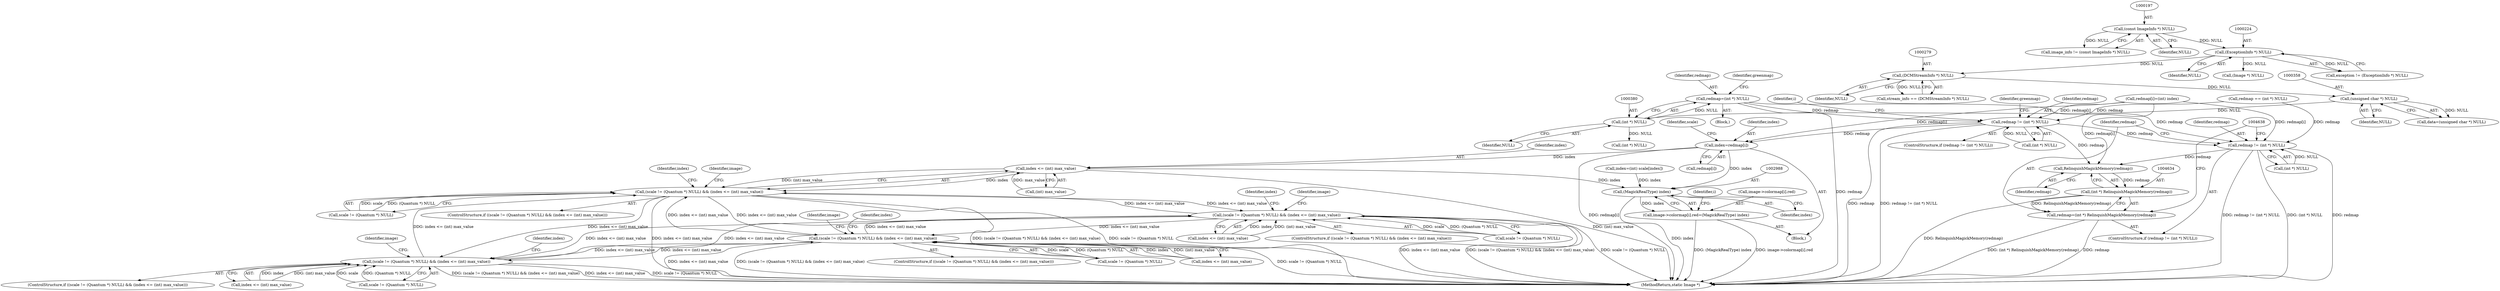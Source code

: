 digraph "0_ImageMagick_5511ef530576ed18fd636baa3bb4eda3d667665d@pointer" {
"1000377" [label="(Call,redmap=(int *) NULL)"];
"1000379" [label="(Call,(int *) NULL)"];
"1000357" [label="(Call,(unsigned char *) NULL)"];
"1000278" [label="(Call,(DCMStreamInfo *) NULL)"];
"1000223" [label="(Call,(ExceptionInfo *) NULL)"];
"1000196" [label="(Call,(const ImageInfo *) NULL)"];
"1002938" [label="(Call,redmap != (int *) NULL)"];
"1002955" [label="(Call,index=redmap[i])"];
"1002967" [label="(Call,index <= (int) max_value)"];
"1002961" [label="(Call,(scale != (Quantum *) NULL) && (index <= (int) max_value))"];
"1003014" [label="(Call,(scale != (Quantum *) NULL) && (index <= (int) max_value))"];
"1003067" [label="(Call,(scale != (Quantum *) NULL) && (index <= (int) max_value))"];
"1003120" [label="(Call,(scale != (Quantum *) NULL) && (index <= (int) max_value))"];
"1002987" [label="(Call,(MagickRealType) index)"];
"1002979" [label="(Call,image->colormap[i].red=(MagickRealType) index)"];
"1004626" [label="(Call,redmap != (int *) NULL)"];
"1004635" [label="(Call,RelinquishMagickMemory(redmap))"];
"1004633" [label="(Call,(int *) RelinquishMagickMemory(redmap))"];
"1004631" [label="(Call,redmap=(int *) RelinquishMagickMemory(redmap))"];
"1002940" [label="(Call,(int *) NULL)"];
"1003121" [label="(Call,scale != (Quantum *) NULL)"];
"1004636" [label="(Identifier,redmap)"];
"1002992" [label="(Identifier,greenmap)"];
"1002957" [label="(Call,redmap[i])"];
"1002939" [label="(Identifier,redmap)"];
"1003079" [label="(Identifier,index)"];
"1004626" [label="(Call,redmap != (int *) NULL)"];
"1002989" [label="(Identifier,index)"];
"1000223" [label="(Call,(ExceptionInfo *) NULL)"];
"1003015" [label="(Call,scale != (Quantum *) NULL)"];
"1000276" [label="(Call,stream_info == (DCMStreamInfo *) NULL)"];
"1003020" [label="(Call,index <= (int) max_value)"];
"1003036" [label="(Identifier,image)"];
"1003066" [label="(ControlStructure,if ((scale != (Quantum *) NULL) && (index <= (int) max_value)))"];
"1004632" [label="(Identifier,redmap)"];
"1004644" [label="(MethodReturn,static Image *)"];
"1002953" [label="(Identifier,i)"];
"1002980" [label="(Call,image->colormap[i].red)"];
"1000194" [label="(Call,image_info != (const ImageInfo *) NULL)"];
"1004633" [label="(Call,(int *) RelinquishMagickMemory(redmap))"];
"1002961" [label="(Call,(scale != (Quantum *) NULL) && (index <= (int) max_value))"];
"1000225" [label="(Identifier,NULL)"];
"1000278" [label="(Call,(DCMStreamInfo *) NULL)"];
"1000357" [label="(Call,(unsigned char *) NULL)"];
"1002938" [label="(Call,redmap != (int *) NULL)"];
"1003120" [label="(Call,(scale != (Quantum *) NULL) && (index <= (int) max_value))"];
"1002937" [label="(ControlStructure,if (redmap != (int *) NULL))"];
"1003026" [label="(Identifier,index)"];
"1004628" [label="(Call,(int *) NULL)"];
"1002983" [label="(Identifier,image)"];
"1003067" [label="(Call,(scale != (Quantum *) NULL) && (index <= (int) max_value))"];
"1000280" [label="(Identifier,NULL)"];
"1001710" [label="(Call,redmap == (int *) NULL)"];
"1002960" [label="(ControlStructure,if ((scale != (Quantum *) NULL) && (index <= (int) max_value)))"];
"1002962" [label="(Call,scale != (Quantum *) NULL)"];
"1003089" [label="(Identifier,image)"];
"1000254" [label="(Call,(Image *) NULL)"];
"1004627" [label="(Identifier,redmap)"];
"1000196" [label="(Call,(const ImageInfo *) NULL)"];
"1002972" [label="(Call,index=(int) scale[index])"];
"1000359" [label="(Identifier,NULL)"];
"1003142" [label="(Identifier,image)"];
"1004635" [label="(Call,RelinquishMagickMemory(redmap))"];
"1003119" [label="(ControlStructure,if ((scale != (Quantum *) NULL) && (index <= (int) max_value)))"];
"1000383" [label="(Identifier,greenmap)"];
"1000355" [label="(Call,data=(unsigned char *) NULL)"];
"1002954" [label="(Block,)"];
"1002967" [label="(Call,index <= (int) max_value)"];
"1004625" [label="(ControlStructure,if (redmap != (int *) NULL))"];
"1003126" [label="(Call,index <= (int) max_value)"];
"1002973" [label="(Identifier,index)"];
"1000377" [label="(Call,redmap=(int *) NULL)"];
"1000379" [label="(Call,(int *) NULL)"];
"1000381" [label="(Identifier,NULL)"];
"1000221" [label="(Call,exception != (ExceptionInfo *) NULL)"];
"1003068" [label="(Call,scale != (Quantum *) NULL)"];
"1002945" [label="(Identifier,i)"];
"1000378" [label="(Identifier,redmap)"];
"1000144" [label="(Block,)"];
"1002963" [label="(Identifier,scale)"];
"1002968" [label="(Identifier,index)"];
"1003013" [label="(ControlStructure,if ((scale != (Quantum *) NULL) && (index <= (int) max_value)))"];
"1001766" [label="(Call,redmap[i]=(int) index)"];
"1003014" [label="(Call,(scale != (Quantum *) NULL) && (index <= (int) max_value))"];
"1004631" [label="(Call,redmap=(int *) RelinquishMagickMemory(redmap))"];
"1002987" [label="(Call,(MagickRealType) index)"];
"1002956" [label="(Identifier,index)"];
"1003073" [label="(Call,index <= (int) max_value)"];
"1002969" [label="(Call,(int) max_value)"];
"1000384" [label="(Call,(int *) NULL)"];
"1003132" [label="(Identifier,index)"];
"1000198" [label="(Identifier,NULL)"];
"1002955" [label="(Call,index=redmap[i])"];
"1002979" [label="(Call,image->colormap[i].red=(MagickRealType) index)"];
"1000377" -> "1000144"  [label="AST: "];
"1000377" -> "1000379"  [label="CFG: "];
"1000378" -> "1000377"  [label="AST: "];
"1000379" -> "1000377"  [label="AST: "];
"1000383" -> "1000377"  [label="CFG: "];
"1000377" -> "1004644"  [label="DDG: redmap"];
"1000379" -> "1000377"  [label="DDG: NULL"];
"1000377" -> "1002938"  [label="DDG: redmap"];
"1000377" -> "1004626"  [label="DDG: redmap"];
"1000379" -> "1000381"  [label="CFG: "];
"1000380" -> "1000379"  [label="AST: "];
"1000381" -> "1000379"  [label="AST: "];
"1000357" -> "1000379"  [label="DDG: NULL"];
"1000379" -> "1000384"  [label="DDG: NULL"];
"1000357" -> "1000355"  [label="AST: "];
"1000357" -> "1000359"  [label="CFG: "];
"1000358" -> "1000357"  [label="AST: "];
"1000359" -> "1000357"  [label="AST: "];
"1000355" -> "1000357"  [label="CFG: "];
"1000357" -> "1000355"  [label="DDG: NULL"];
"1000278" -> "1000357"  [label="DDG: NULL"];
"1000278" -> "1000276"  [label="AST: "];
"1000278" -> "1000280"  [label="CFG: "];
"1000279" -> "1000278"  [label="AST: "];
"1000280" -> "1000278"  [label="AST: "];
"1000276" -> "1000278"  [label="CFG: "];
"1000278" -> "1000276"  [label="DDG: NULL"];
"1000223" -> "1000278"  [label="DDG: NULL"];
"1000223" -> "1000221"  [label="AST: "];
"1000223" -> "1000225"  [label="CFG: "];
"1000224" -> "1000223"  [label="AST: "];
"1000225" -> "1000223"  [label="AST: "];
"1000221" -> "1000223"  [label="CFG: "];
"1000223" -> "1000221"  [label="DDG: NULL"];
"1000196" -> "1000223"  [label="DDG: NULL"];
"1000223" -> "1000254"  [label="DDG: NULL"];
"1000196" -> "1000194"  [label="AST: "];
"1000196" -> "1000198"  [label="CFG: "];
"1000197" -> "1000196"  [label="AST: "];
"1000198" -> "1000196"  [label="AST: "];
"1000194" -> "1000196"  [label="CFG: "];
"1000196" -> "1000194"  [label="DDG: NULL"];
"1002938" -> "1002937"  [label="AST: "];
"1002938" -> "1002940"  [label="CFG: "];
"1002939" -> "1002938"  [label="AST: "];
"1002940" -> "1002938"  [label="AST: "];
"1002945" -> "1002938"  [label="CFG: "];
"1002992" -> "1002938"  [label="CFG: "];
"1002938" -> "1004644"  [label="DDG: redmap"];
"1002938" -> "1004644"  [label="DDG: redmap != (int *) NULL"];
"1001766" -> "1002938"  [label="DDG: redmap[i]"];
"1001710" -> "1002938"  [label="DDG: redmap"];
"1002940" -> "1002938"  [label="DDG: NULL"];
"1002938" -> "1002955"  [label="DDG: redmap"];
"1002938" -> "1004626"  [label="DDG: redmap"];
"1002938" -> "1004635"  [label="DDG: redmap"];
"1002955" -> "1002954"  [label="AST: "];
"1002955" -> "1002957"  [label="CFG: "];
"1002956" -> "1002955"  [label="AST: "];
"1002957" -> "1002955"  [label="AST: "];
"1002963" -> "1002955"  [label="CFG: "];
"1002955" -> "1004644"  [label="DDG: redmap[i]"];
"1001766" -> "1002955"  [label="DDG: redmap[i]"];
"1002955" -> "1002967"  [label="DDG: index"];
"1002955" -> "1002987"  [label="DDG: index"];
"1002967" -> "1002961"  [label="AST: "];
"1002967" -> "1002969"  [label="CFG: "];
"1002968" -> "1002967"  [label="AST: "];
"1002969" -> "1002967"  [label="AST: "];
"1002961" -> "1002967"  [label="CFG: "];
"1002967" -> "1004644"  [label="DDG: (int) max_value"];
"1002967" -> "1002961"  [label="DDG: index"];
"1002967" -> "1002961"  [label="DDG: (int) max_value"];
"1002969" -> "1002967"  [label="DDG: max_value"];
"1002967" -> "1002987"  [label="DDG: index"];
"1002961" -> "1002960"  [label="AST: "];
"1002961" -> "1002962"  [label="CFG: "];
"1002962" -> "1002961"  [label="AST: "];
"1002973" -> "1002961"  [label="CFG: "];
"1002983" -> "1002961"  [label="CFG: "];
"1002961" -> "1004644"  [label="DDG: index <= (int) max_value"];
"1002961" -> "1004644"  [label="DDG: (scale != (Quantum *) NULL) && (index <= (int) max_value)"];
"1002961" -> "1004644"  [label="DDG: scale != (Quantum *) NULL"];
"1002962" -> "1002961"  [label="DDG: scale"];
"1002962" -> "1002961"  [label="DDG: (Quantum *) NULL"];
"1003014" -> "1002961"  [label="DDG: index <= (int) max_value"];
"1003067" -> "1002961"  [label="DDG: index <= (int) max_value"];
"1003120" -> "1002961"  [label="DDG: index <= (int) max_value"];
"1002961" -> "1003014"  [label="DDG: index <= (int) max_value"];
"1002961" -> "1003067"  [label="DDG: index <= (int) max_value"];
"1002961" -> "1003120"  [label="DDG: index <= (int) max_value"];
"1003014" -> "1003013"  [label="AST: "];
"1003014" -> "1003015"  [label="CFG: "];
"1003014" -> "1003020"  [label="CFG: "];
"1003015" -> "1003014"  [label="AST: "];
"1003020" -> "1003014"  [label="AST: "];
"1003026" -> "1003014"  [label="CFG: "];
"1003036" -> "1003014"  [label="CFG: "];
"1003014" -> "1004644"  [label="DDG: index <= (int) max_value"];
"1003014" -> "1004644"  [label="DDG: (scale != (Quantum *) NULL) && (index <= (int) max_value)"];
"1003014" -> "1004644"  [label="DDG: scale != (Quantum *) NULL"];
"1003015" -> "1003014"  [label="DDG: scale"];
"1003015" -> "1003014"  [label="DDG: (Quantum *) NULL"];
"1003020" -> "1003014"  [label="DDG: index"];
"1003020" -> "1003014"  [label="DDG: (int) max_value"];
"1003067" -> "1003014"  [label="DDG: index <= (int) max_value"];
"1003120" -> "1003014"  [label="DDG: index <= (int) max_value"];
"1003014" -> "1003067"  [label="DDG: index <= (int) max_value"];
"1003014" -> "1003120"  [label="DDG: index <= (int) max_value"];
"1003067" -> "1003066"  [label="AST: "];
"1003067" -> "1003068"  [label="CFG: "];
"1003067" -> "1003073"  [label="CFG: "];
"1003068" -> "1003067"  [label="AST: "];
"1003073" -> "1003067"  [label="AST: "];
"1003079" -> "1003067"  [label="CFG: "];
"1003089" -> "1003067"  [label="CFG: "];
"1003067" -> "1004644"  [label="DDG: scale != (Quantum *) NULL"];
"1003067" -> "1004644"  [label="DDG: index <= (int) max_value"];
"1003067" -> "1004644"  [label="DDG: (scale != (Quantum *) NULL) && (index <= (int) max_value)"];
"1003068" -> "1003067"  [label="DDG: scale"];
"1003068" -> "1003067"  [label="DDG: (Quantum *) NULL"];
"1003120" -> "1003067"  [label="DDG: index <= (int) max_value"];
"1003073" -> "1003067"  [label="DDG: index"];
"1003073" -> "1003067"  [label="DDG: (int) max_value"];
"1003067" -> "1003120"  [label="DDG: index <= (int) max_value"];
"1003120" -> "1003119"  [label="AST: "];
"1003120" -> "1003121"  [label="CFG: "];
"1003120" -> "1003126"  [label="CFG: "];
"1003121" -> "1003120"  [label="AST: "];
"1003126" -> "1003120"  [label="AST: "];
"1003132" -> "1003120"  [label="CFG: "];
"1003142" -> "1003120"  [label="CFG: "];
"1003120" -> "1004644"  [label="DDG: scale != (Quantum *) NULL"];
"1003120" -> "1004644"  [label="DDG: (scale != (Quantum *) NULL) && (index <= (int) max_value)"];
"1003120" -> "1004644"  [label="DDG: index <= (int) max_value"];
"1003121" -> "1003120"  [label="DDG: scale"];
"1003121" -> "1003120"  [label="DDG: (Quantum *) NULL"];
"1003126" -> "1003120"  [label="DDG: index"];
"1003126" -> "1003120"  [label="DDG: (int) max_value"];
"1002987" -> "1002979"  [label="AST: "];
"1002987" -> "1002989"  [label="CFG: "];
"1002988" -> "1002987"  [label="AST: "];
"1002989" -> "1002987"  [label="AST: "];
"1002979" -> "1002987"  [label="CFG: "];
"1002987" -> "1004644"  [label="DDG: index"];
"1002987" -> "1002979"  [label="DDG: index"];
"1002972" -> "1002987"  [label="DDG: index"];
"1002979" -> "1002954"  [label="AST: "];
"1002980" -> "1002979"  [label="AST: "];
"1002953" -> "1002979"  [label="CFG: "];
"1002979" -> "1004644"  [label="DDG: image->colormap[i].red"];
"1002979" -> "1004644"  [label="DDG: (MagickRealType) index"];
"1004626" -> "1004625"  [label="AST: "];
"1004626" -> "1004628"  [label="CFG: "];
"1004627" -> "1004626"  [label="AST: "];
"1004628" -> "1004626"  [label="AST: "];
"1004632" -> "1004626"  [label="CFG: "];
"1004638" -> "1004626"  [label="CFG: "];
"1004626" -> "1004644"  [label="DDG: (int *) NULL"];
"1004626" -> "1004644"  [label="DDG: redmap"];
"1004626" -> "1004644"  [label="DDG: redmap != (int *) NULL"];
"1001766" -> "1004626"  [label="DDG: redmap[i]"];
"1001710" -> "1004626"  [label="DDG: redmap"];
"1004628" -> "1004626"  [label="DDG: NULL"];
"1004626" -> "1004635"  [label="DDG: redmap"];
"1004635" -> "1004633"  [label="AST: "];
"1004635" -> "1004636"  [label="CFG: "];
"1004636" -> "1004635"  [label="AST: "];
"1004633" -> "1004635"  [label="CFG: "];
"1004635" -> "1004633"  [label="DDG: redmap"];
"1001766" -> "1004635"  [label="DDG: redmap[i]"];
"1004633" -> "1004631"  [label="AST: "];
"1004634" -> "1004633"  [label="AST: "];
"1004631" -> "1004633"  [label="CFG: "];
"1004633" -> "1004644"  [label="DDG: RelinquishMagickMemory(redmap)"];
"1004633" -> "1004631"  [label="DDG: RelinquishMagickMemory(redmap)"];
"1004631" -> "1004625"  [label="AST: "];
"1004632" -> "1004631"  [label="AST: "];
"1004638" -> "1004631"  [label="CFG: "];
"1004631" -> "1004644"  [label="DDG: (int *) RelinquishMagickMemory(redmap)"];
"1004631" -> "1004644"  [label="DDG: redmap"];
}
